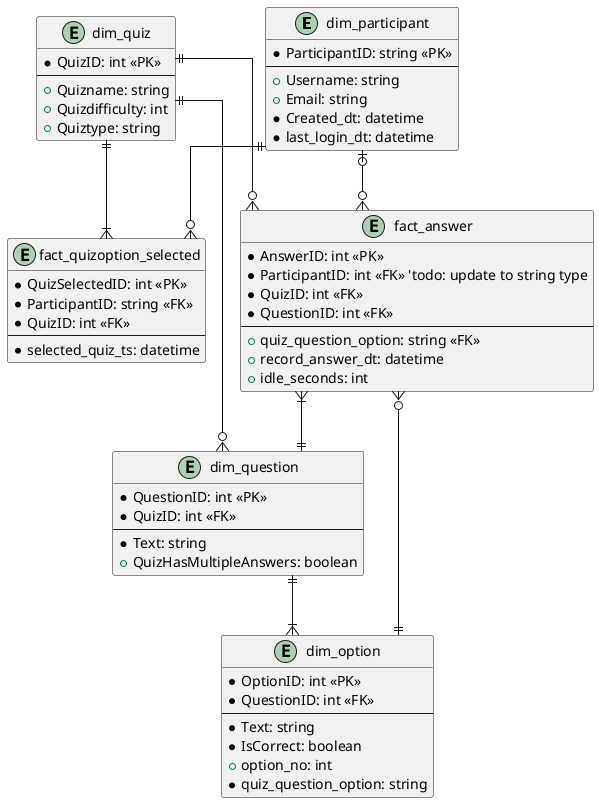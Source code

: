 @startuml
'reference https://plantuml.com/ie-diagram
' avoid problems with angled crows feet
skinparam linetype ortho

entity dim_participant {
  *ParticipantID: string <<PK>>
  --
  +Username: string
  +Email: string
  *Created_dt: datetime
  *last_login_dt: datetime
}

entity dim_quiz {
  *QuizID: int <<PK>>
  --
  +Quizname: string
  +Quizdifficulty: int
  +Quiztype: string
}

entity dim_question {
  *QuestionID: int <<PK>>
  *QuizID: int <<FK>>
  --
  *Text: string
  +QuizHasMultipleAnswers: boolean
}

entity dim_option {
  *OptionID: int <<PK>>
  *QuestionID: int <<FK>>
  --
  *Text: string
  *IsCorrect: boolean
  +option_no: int
  *quiz_question_option: string
}

entity fact_answer {
  *AnswerID: int <<PK>>
  *ParticipantID: int <<FK>> 'todo: update to string type
  *QuizID: int <<FK>>
  *QuestionID: int <<FK>>
  --
  +quiz_question_option: string <<FK>>
  +record_answer_dt: datetime
  +idle_seconds: int
}

entity fact_quizoption_selected {
  *QuizSelectedID: int <<PK>>
  *ParticipantID: string <<FK>>
  *QuizID: int <<FK>>
  --
  *selected_quiz_ts: datetime
}


dim_quiz ||--o{ dim_question
dim_quiz ||--o{ fact_answer
dim_quiz ||--|{ fact_quizoption_selected
dim_question ||--|{ dim_option
dim_participant |o--o{ fact_answer
dim_participant ||--o{ fact_quizoption_selected
fact_answer }|--|| dim_question
fact_answer }o--|| dim_option

@enduml
